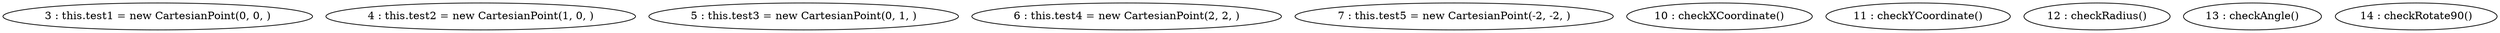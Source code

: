 digraph G {
"3 : this.test1 = new CartesianPoint(0, 0, )"
"4 : this.test2 = new CartesianPoint(1, 0, )"
"5 : this.test3 = new CartesianPoint(0, 1, )"
"6 : this.test4 = new CartesianPoint(2, 2, )"
"7 : this.test5 = new CartesianPoint(-2, -2, )"
"10 : checkXCoordinate()"
"11 : checkYCoordinate()"
"12 : checkRadius()"
"13 : checkAngle()"
"14 : checkRotate90()"
}